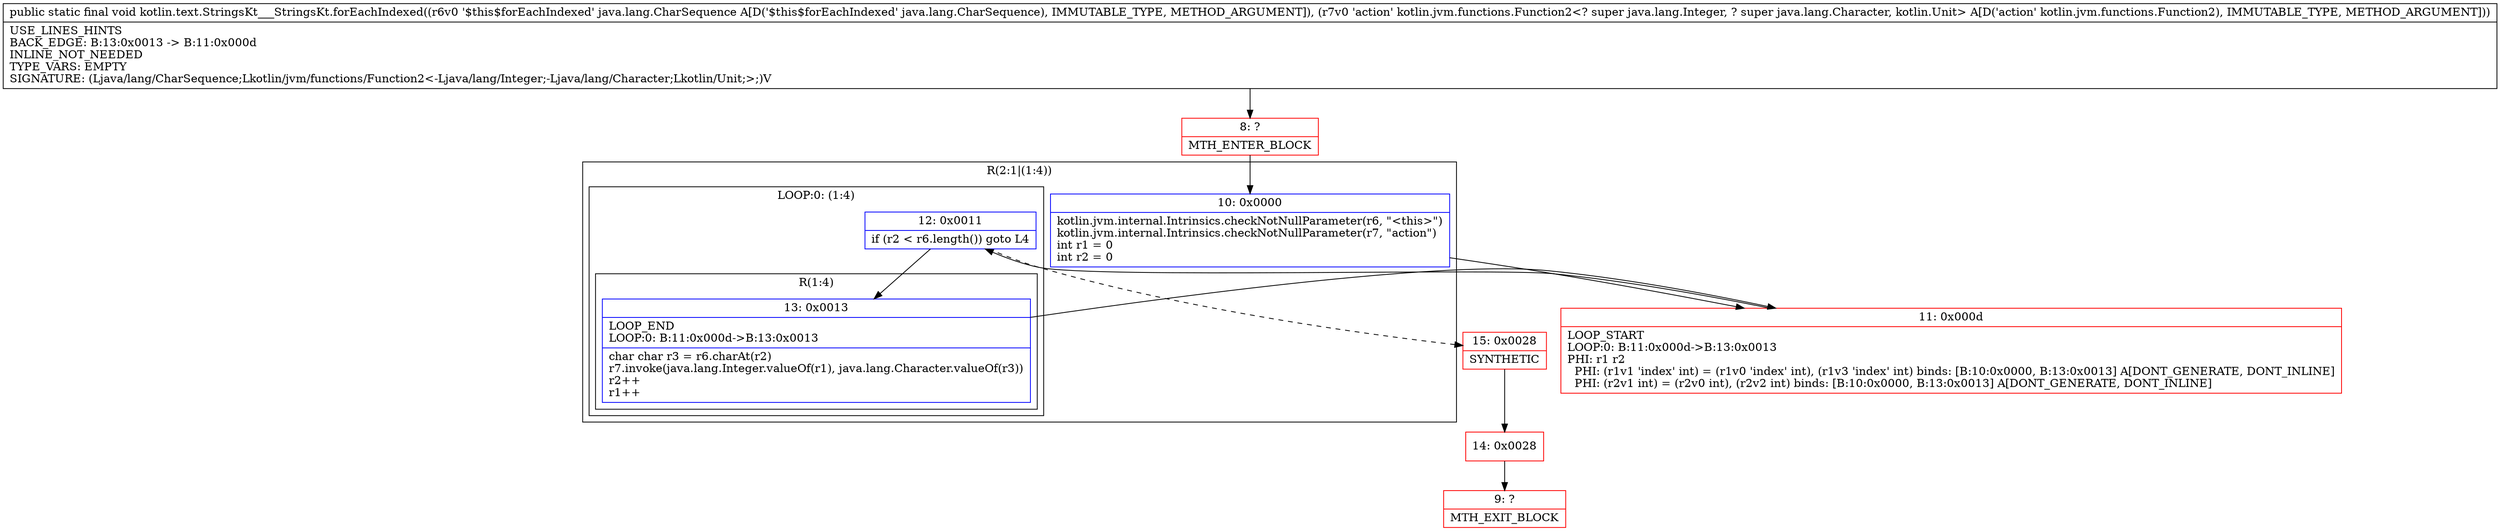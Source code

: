 digraph "CFG forkotlin.text.StringsKt___StringsKt.forEachIndexed(Ljava\/lang\/CharSequence;Lkotlin\/jvm\/functions\/Function2;)V" {
subgraph cluster_Region_628458040 {
label = "R(2:1|(1:4))";
node [shape=record,color=blue];
Node_10 [shape=record,label="{10\:\ 0x0000|kotlin.jvm.internal.Intrinsics.checkNotNullParameter(r6, \"\<this\>\")\lkotlin.jvm.internal.Intrinsics.checkNotNullParameter(r7, \"action\")\lint r1 = 0\lint r2 = 0\l}"];
subgraph cluster_LoopRegion_816592659 {
label = "LOOP:0: (1:4)";
node [shape=record,color=blue];
Node_12 [shape=record,label="{12\:\ 0x0011|if (r2 \< r6.length()) goto L4\l}"];
subgraph cluster_Region_2130192634 {
label = "R(1:4)";
node [shape=record,color=blue];
Node_13 [shape=record,label="{13\:\ 0x0013|LOOP_END\lLOOP:0: B:11:0x000d\-\>B:13:0x0013\l|char char r3 = r6.charAt(r2)\lr7.invoke(java.lang.Integer.valueOf(r1), java.lang.Character.valueOf(r3))\lr2++\lr1++\l}"];
}
}
}
Node_8 [shape=record,color=red,label="{8\:\ ?|MTH_ENTER_BLOCK\l}"];
Node_11 [shape=record,color=red,label="{11\:\ 0x000d|LOOP_START\lLOOP:0: B:11:0x000d\-\>B:13:0x0013\lPHI: r1 r2 \l  PHI: (r1v1 'index' int) = (r1v0 'index' int), (r1v3 'index' int) binds: [B:10:0x0000, B:13:0x0013] A[DONT_GENERATE, DONT_INLINE]\l  PHI: (r2v1 int) = (r2v0 int), (r2v2 int) binds: [B:10:0x0000, B:13:0x0013] A[DONT_GENERATE, DONT_INLINE]\l}"];
Node_15 [shape=record,color=red,label="{15\:\ 0x0028|SYNTHETIC\l}"];
Node_14 [shape=record,color=red,label="{14\:\ 0x0028}"];
Node_9 [shape=record,color=red,label="{9\:\ ?|MTH_EXIT_BLOCK\l}"];
MethodNode[shape=record,label="{public static final void kotlin.text.StringsKt___StringsKt.forEachIndexed((r6v0 '$this$forEachIndexed' java.lang.CharSequence A[D('$this$forEachIndexed' java.lang.CharSequence), IMMUTABLE_TYPE, METHOD_ARGUMENT]), (r7v0 'action' kotlin.jvm.functions.Function2\<? super java.lang.Integer, ? super java.lang.Character, kotlin.Unit\> A[D('action' kotlin.jvm.functions.Function2), IMMUTABLE_TYPE, METHOD_ARGUMENT]))  | USE_LINES_HINTS\lBACK_EDGE: B:13:0x0013 \-\> B:11:0x000d\lINLINE_NOT_NEEDED\lTYPE_VARS: EMPTY\lSIGNATURE: (Ljava\/lang\/CharSequence;Lkotlin\/jvm\/functions\/Function2\<\-Ljava\/lang\/Integer;\-Ljava\/lang\/Character;Lkotlin\/Unit;\>;)V\l}"];
MethodNode -> Node_8;Node_10 -> Node_11;
Node_12 -> Node_13;
Node_12 -> Node_15[style=dashed];
Node_13 -> Node_11;
Node_8 -> Node_10;
Node_11 -> Node_12;
Node_15 -> Node_14;
Node_14 -> Node_9;
}

